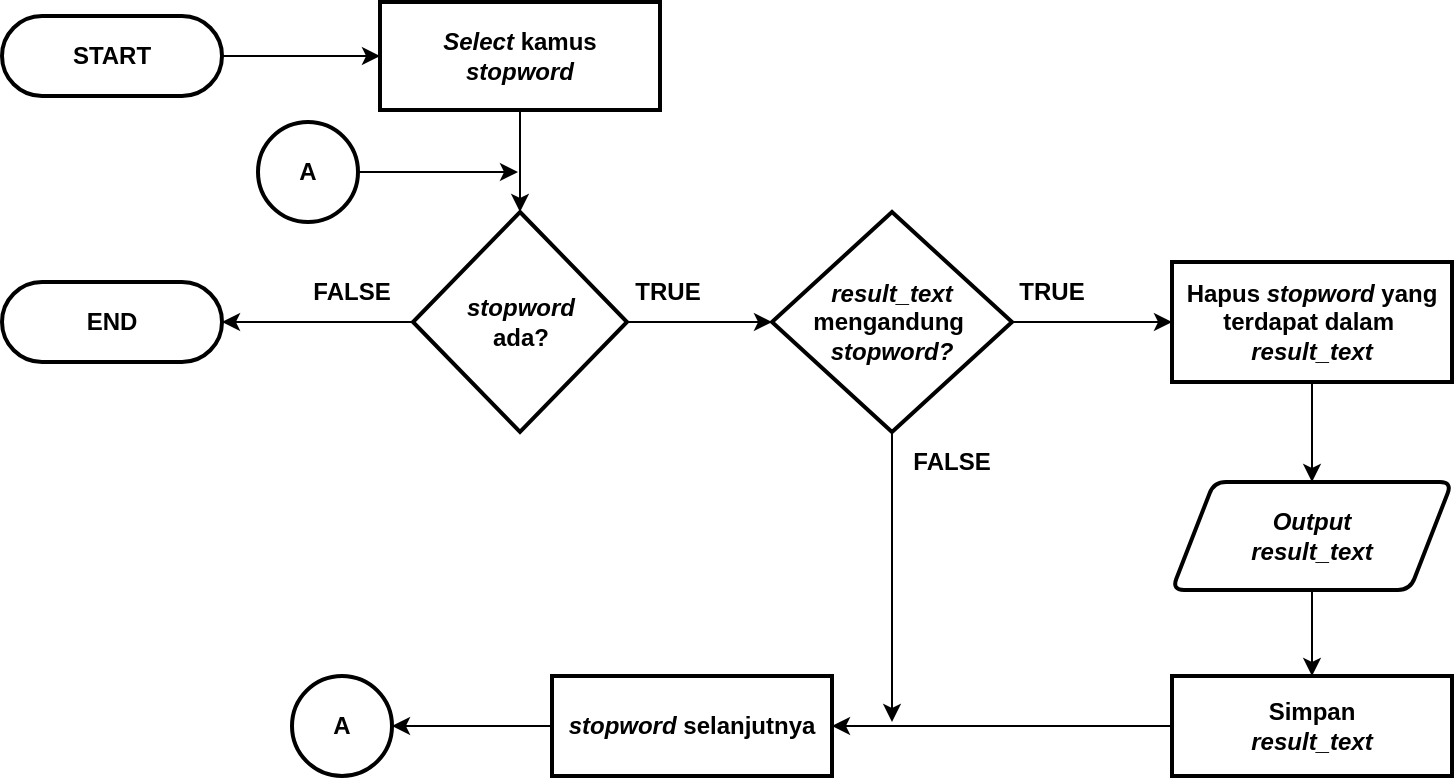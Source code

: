 <mxfile version="14.2.4" type="device"><diagram id="H_fRqtyggIVv_zjI1ywA" name="Page-1"><mxGraphModel dx="1021" dy="500" grid="1" gridSize="10" guides="1" tooltips="1" connect="1" arrows="1" fold="1" page="1" pageScale="1" pageWidth="827" pageHeight="1169" math="0" shadow="0"><root><mxCell id="0"/><mxCell id="1" parent="0"/><mxCell id="nq37NrVnf6S420Zew8mY-68" style="edgeStyle=orthogonalEdgeStyle;rounded=0;orthogonalLoop=1;jettySize=auto;html=1;entryX=0.5;entryY=0;entryDx=0;entryDy=0;entryPerimeter=0;fontSize=12;" parent="1" edge="1"><mxGeometry relative="1" as="geometry"><mxPoint x="100" y="410" as="sourcePoint"/><Array as="points"><mxPoint x="100" y="450"/><mxPoint x="200" y="450"/><mxPoint x="200" y="110"/><mxPoint x="300" y="110"/></Array></mxGeometry></mxCell><mxCell id="ODAMLEJdmm_eWChrQkhK-125" style="edgeStyle=orthogonalEdgeStyle;rounded=0;orthogonalLoop=1;jettySize=auto;html=1;entryX=0;entryY=0.5;entryDx=0;entryDy=0;" parent="1" source="ODAMLEJdmm_eWChrQkhK-4" target="ODAMLEJdmm_eWChrQkhK-114" edge="1"><mxGeometry relative="1" as="geometry"/></mxCell><mxCell id="ODAMLEJdmm_eWChrQkhK-4" value="&lt;b style=&quot;font-size: 12px;&quot;&gt;START&lt;/b&gt;" style="rounded=1;whiteSpace=wrap;html=1;absoluteArcSize=1;arcSize=140;strokeWidth=2;fontSize=12;" parent="1" vertex="1"><mxGeometry x="55" y="67" width="110" height="40" as="geometry"/></mxCell><mxCell id="ODAMLEJdmm_eWChrQkhK-95" value="&lt;b&gt;END&lt;/b&gt;" style="rounded=1;whiteSpace=wrap;html=1;absoluteArcSize=1;arcSize=140;strokeWidth=2;fontSize=12;" parent="1" vertex="1"><mxGeometry x="55" y="200.0" width="110" height="40" as="geometry"/></mxCell><mxCell id="ODAMLEJdmm_eWChrQkhK-118" style="edgeStyle=orthogonalEdgeStyle;rounded=0;orthogonalLoop=1;jettySize=auto;html=1;entryX=0.5;entryY=0;entryDx=0;entryDy=0;entryPerimeter=0;" parent="1" source="ODAMLEJdmm_eWChrQkhK-114" target="ODAMLEJdmm_eWChrQkhK-116" edge="1"><mxGeometry relative="1" as="geometry"><mxPoint x="314" y="165" as="targetPoint"/></mxGeometry></mxCell><mxCell id="ODAMLEJdmm_eWChrQkhK-114" value="&lt;font face=&quot;helvetica&quot;&gt;&lt;b&gt;&lt;i&gt;Select &lt;/i&gt;kamus&lt;br&gt;&lt;i&gt;stopword&lt;/i&gt;&lt;/b&gt;&lt;/font&gt;" style="rounded=1;whiteSpace=wrap;html=1;absoluteArcSize=1;arcSize=0;strokeWidth=2;fontSize=12;" parent="1" vertex="1"><mxGeometry x="244" y="60" width="140" height="54" as="geometry"/></mxCell><mxCell id="ODAMLEJdmm_eWChrQkhK-141" style="edgeStyle=orthogonalEdgeStyle;rounded=0;orthogonalLoop=1;jettySize=auto;html=1;entryX=1;entryY=0.5;entryDx=0;entryDy=0;" parent="1" source="ODAMLEJdmm_eWChrQkhK-116" target="ODAMLEJdmm_eWChrQkhK-95" edge="1"><mxGeometry relative="1" as="geometry"><mxPoint x="180" y="320" as="targetPoint"/></mxGeometry></mxCell><mxCell id="ODAMLEJdmm_eWChrQkhK-146" style="edgeStyle=orthogonalEdgeStyle;rounded=0;orthogonalLoop=1;jettySize=auto;html=1;entryX=0;entryY=0.5;entryDx=0;entryDy=0;entryPerimeter=0;" parent="1" source="ODAMLEJdmm_eWChrQkhK-116" target="ODAMLEJdmm_eWChrQkhK-121" edge="1"><mxGeometry relative="1" as="geometry"/></mxCell><mxCell id="ODAMLEJdmm_eWChrQkhK-116" value="&lt;b style=&quot;font-family: &amp;#34;helvetica&amp;#34;&quot;&gt;&lt;i&gt;stopword&lt;br&gt;&lt;/i&gt;&lt;/b&gt;ada?" style="strokeWidth=2;html=1;shape=mxgraph.flowchart.decision;whiteSpace=wrap;rounded=1;align=center;fontStyle=1" parent="1" vertex="1"><mxGeometry x="260.5" y="165" width="107" height="110" as="geometry"/></mxCell><mxCell id="EqvfHYxsEvTHwqci0qrt-4" style="edgeStyle=orthogonalEdgeStyle;rounded=0;orthogonalLoop=1;jettySize=auto;html=1;" edge="1" parent="1" source="ODAMLEJdmm_eWChrQkhK-121"><mxGeometry relative="1" as="geometry"><mxPoint x="500" y="420" as="targetPoint"/></mxGeometry></mxCell><mxCell id="EqvfHYxsEvTHwqci0qrt-6" style="edgeStyle=orthogonalEdgeStyle;rounded=0;orthogonalLoop=1;jettySize=auto;html=1;entryX=0;entryY=0.5;entryDx=0;entryDy=0;" edge="1" parent="1" source="ODAMLEJdmm_eWChrQkhK-121" target="ODAMLEJdmm_eWChrQkhK-132"><mxGeometry relative="1" as="geometry"/></mxCell><mxCell id="ODAMLEJdmm_eWChrQkhK-121" value="&lt;b style=&quot;font-family: &amp;#34;helvetica&amp;#34;&quot;&gt;&lt;i&gt;result_text &lt;/i&gt;mengandung&amp;nbsp;&lt;br&gt;&lt;/b&gt;&lt;b style=&quot;font-family: &amp;#34;helvetica&amp;#34;&quot;&gt;&lt;i&gt;stopword&lt;/i&gt;&lt;/b&gt;&lt;i&gt;?&lt;/i&gt;" style="strokeWidth=2;html=1;shape=mxgraph.flowchart.decision;whiteSpace=wrap;rounded=1;align=center;fontStyle=1" parent="1" vertex="1"><mxGeometry x="440" y="165" width="120" height="110" as="geometry"/></mxCell><mxCell id="ODAMLEJdmm_eWChrQkhK-123" value="TRUE" style="text;html=1;strokeColor=none;fillColor=none;align=center;verticalAlign=middle;whiteSpace=wrap;rounded=0;fontStyle=1" parent="1" vertex="1"><mxGeometry x="367.5" y="195" width="40" height="20" as="geometry"/></mxCell><mxCell id="ODAMLEJdmm_eWChrQkhK-124" value="FALSE" style="text;html=1;strokeColor=none;fillColor=none;align=center;verticalAlign=middle;whiteSpace=wrap;rounded=0;fontStyle=1" parent="1" vertex="1"><mxGeometry x="210" y="195" width="40" height="20" as="geometry"/></mxCell><mxCell id="EqvfHYxsEvTHwqci0qrt-8" style="edgeStyle=orthogonalEdgeStyle;rounded=0;orthogonalLoop=1;jettySize=auto;html=1;entryX=1;entryY=0.5;entryDx=0;entryDy=0;entryPerimeter=0;" edge="1" parent="1" source="ODAMLEJdmm_eWChrQkhK-128" target="EqvfHYxsEvTHwqci0qrt-7"><mxGeometry relative="1" as="geometry"/></mxCell><mxCell id="ODAMLEJdmm_eWChrQkhK-128" value="&lt;b style=&quot;font-family: &amp;#34;helvetica&amp;#34;&quot;&gt;&lt;i&gt;stopword&lt;/i&gt;&lt;/b&gt;&lt;b style=&quot;font-family: &amp;#34;helvetica&amp;#34;&quot;&gt;&lt;i&gt;&amp;nbsp;&lt;/i&gt;&lt;/b&gt;&lt;font face=&quot;helvetica&quot;&gt;&lt;b&gt;selanjutnya&lt;br&gt;&lt;/b&gt;&lt;/font&gt;" style="rounded=1;whiteSpace=wrap;html=1;absoluteArcSize=1;arcSize=0;strokeWidth=2;fontSize=12;" parent="1" vertex="1"><mxGeometry x="330" y="397" width="140" height="50" as="geometry"/></mxCell><mxCell id="EqvfHYxsEvTHwqci0qrt-13" style="edgeStyle=orthogonalEdgeStyle;rounded=0;orthogonalLoop=1;jettySize=auto;html=1;entryX=0.5;entryY=0;entryDx=0;entryDy=0;" edge="1" parent="1" source="ODAMLEJdmm_eWChrQkhK-132" target="EqvfHYxsEvTHwqci0qrt-12"><mxGeometry relative="1" as="geometry"/></mxCell><mxCell id="ODAMLEJdmm_eWChrQkhK-132" value="&lt;font face=&quot;helvetica&quot;&gt;&lt;b&gt;Hapus&amp;nbsp;&lt;/b&gt;&lt;/font&gt;&lt;b style=&quot;font-family: &amp;#34;helvetica&amp;#34;&quot;&gt;&lt;i&gt;stopword&lt;/i&gt;&lt;/b&gt;&lt;b style=&quot;font-family: &amp;#34;helvetica&amp;#34;&quot;&gt;&lt;i&gt;&amp;nbsp;&lt;/i&gt;&lt;/b&gt;&lt;span style=&quot;font-weight: 700&quot;&gt;yang terdapat dalam&amp;nbsp;&lt;br&gt;&lt;/span&gt;&lt;b style=&quot;font-family: &amp;#34;helvetica&amp;#34;&quot;&gt;&lt;i&gt;result_text&lt;/i&gt;&lt;/b&gt;&lt;font face=&quot;helvetica&quot;&gt;&lt;b&gt;&lt;br&gt;&lt;/b&gt;&lt;/font&gt;" style="rounded=1;whiteSpace=wrap;html=1;absoluteArcSize=1;arcSize=0;strokeWidth=2;fontSize=12;" parent="1" vertex="1"><mxGeometry x="640" y="190" width="140" height="60" as="geometry"/></mxCell><mxCell id="ODAMLEJdmm_eWChrQkhK-137" value="TRUE" style="text;html=1;strokeColor=none;fillColor=none;align=center;verticalAlign=middle;whiteSpace=wrap;rounded=0;fontStyle=1" parent="1" vertex="1"><mxGeometry x="560" y="195" width="40" height="20" as="geometry"/></mxCell><mxCell id="ODAMLEJdmm_eWChrQkhK-138" value="FALSE" style="text;html=1;strokeColor=none;fillColor=none;align=center;verticalAlign=middle;whiteSpace=wrap;rounded=0;fontStyle=1" parent="1" vertex="1"><mxGeometry x="510" y="280" width="40" height="20" as="geometry"/></mxCell><mxCell id="EqvfHYxsEvTHwqci0qrt-3" style="edgeStyle=orthogonalEdgeStyle;rounded=0;orthogonalLoop=1;jettySize=auto;html=1;entryX=1;entryY=0.5;entryDx=0;entryDy=0;" edge="1" parent="1" source="ODAMLEJdmm_eWChrQkhK-162" target="ODAMLEJdmm_eWChrQkhK-128"><mxGeometry relative="1" as="geometry"/></mxCell><mxCell id="ODAMLEJdmm_eWChrQkhK-162" value="&lt;font face=&quot;helvetica&quot;&gt;&lt;b&gt;Simpan&lt;br&gt;&lt;i&gt;result_text&lt;/i&gt;&lt;br&gt;&lt;/b&gt;&lt;/font&gt;" style="rounded=1;whiteSpace=wrap;html=1;absoluteArcSize=1;arcSize=0;strokeWidth=2;fontSize=12;" parent="1" vertex="1"><mxGeometry x="640" y="397" width="140" height="50" as="geometry"/></mxCell><mxCell id="EqvfHYxsEvTHwqci0qrt-7" value="&lt;b&gt;A&lt;/b&gt;" style="strokeWidth=2;html=1;shape=mxgraph.flowchart.start_2;whiteSpace=wrap;" vertex="1" parent="1"><mxGeometry x="200" y="397" width="50" height="50" as="geometry"/></mxCell><mxCell id="EqvfHYxsEvTHwqci0qrt-10" style="edgeStyle=orthogonalEdgeStyle;rounded=0;orthogonalLoop=1;jettySize=auto;html=1;" edge="1" parent="1" source="EqvfHYxsEvTHwqci0qrt-9"><mxGeometry relative="1" as="geometry"><mxPoint x="313" y="145" as="targetPoint"/></mxGeometry></mxCell><mxCell id="EqvfHYxsEvTHwqci0qrt-9" value="&lt;b&gt;A&lt;/b&gt;" style="strokeWidth=2;html=1;shape=mxgraph.flowchart.start_2;whiteSpace=wrap;" vertex="1" parent="1"><mxGeometry x="183" y="120" width="50" height="50" as="geometry"/></mxCell><mxCell id="EqvfHYxsEvTHwqci0qrt-14" style="edgeStyle=orthogonalEdgeStyle;rounded=0;orthogonalLoop=1;jettySize=auto;html=1;entryX=0.5;entryY=0;entryDx=0;entryDy=0;" edge="1" parent="1" source="EqvfHYxsEvTHwqci0qrt-12" target="ODAMLEJdmm_eWChrQkhK-162"><mxGeometry relative="1" as="geometry"/></mxCell><mxCell id="EqvfHYxsEvTHwqci0qrt-12" value="&lt;i&gt;&lt;b&gt;Output&lt;br&gt;result_text&lt;/b&gt;&lt;/i&gt;" style="shape=parallelogram;html=1;strokeWidth=2;perimeter=parallelogramPerimeter;whiteSpace=wrap;rounded=1;arcSize=12;size=0.15;" vertex="1" parent="1"><mxGeometry x="640" y="300" width="140" height="54" as="geometry"/></mxCell></root></mxGraphModel></diagram></mxfile>